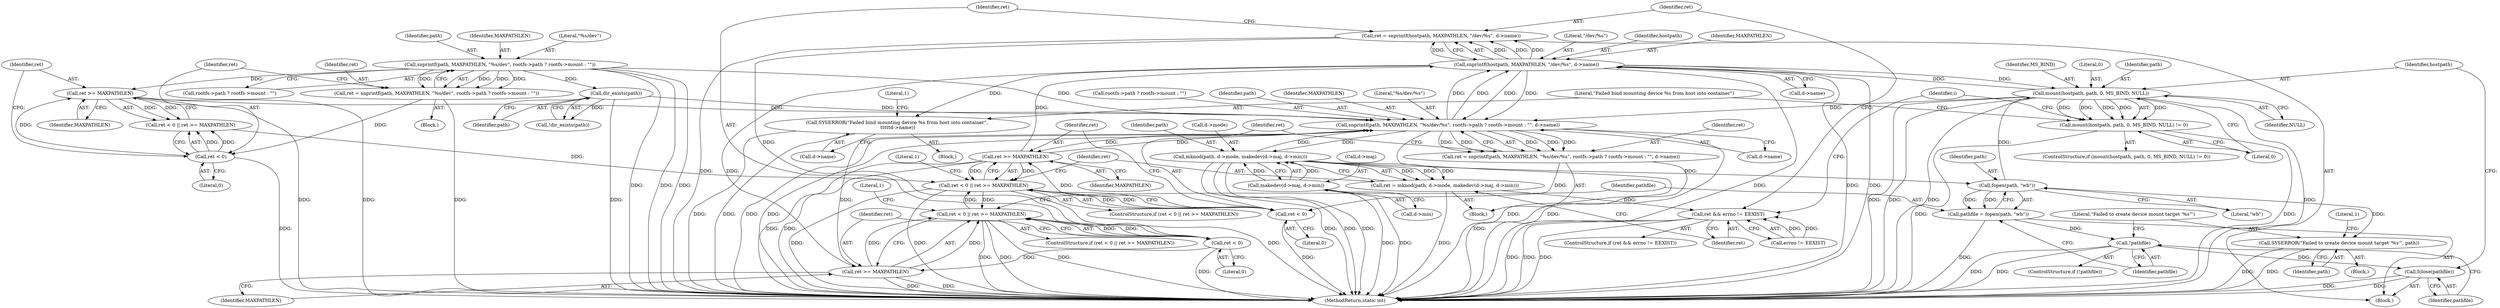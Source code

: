 digraph "1_lxc_592fd47a6245508b79fe6ac819fe6d3b2c1289be_1@API" {
"1000228" [label="(Call,ret = snprintf(hostpath, MAXPATHLEN, \"/dev/%s\", d->name))"];
"1000230" [label="(Call,snprintf(hostpath, MAXPATHLEN, \"/dev/%s\", d->name))"];
"1000267" [label="(Call,mount(hostpath, path, 0, MS_BIND, NULL))"];
"1000250" [label="(Call,fopen(path, \"wb\"))"];
"1000207" [label="(Call,mknod(path, d->mode, makedev(d->maj, d->min)))"];
"1000179" [label="(Call,snprintf(path, MAXPATHLEN, \"%s/dev/%s\", rootfs->path ? rootfs->mount : \"\", d->name))"];
"1000140" [label="(Call,dir_exists(path))"];
"1000112" [label="(Call,snprintf(path, MAXPATHLEN, \"%s/dev\", rootfs->path ? rootfs->mount : \"\"))"];
"1000199" [label="(Call,ret >= MAXPATHLEN)"];
"1000196" [label="(Call,ret < 0)"];
"1000177" [label="(Call,ret = snprintf(path, MAXPATHLEN, \"%s/dev/%s\", rootfs->path ? rootfs->mount : \"\", d->name))"];
"1000242" [label="(Call,ret >= MAXPATHLEN)"];
"1000239" [label="(Call,ret < 0)"];
"1000228" [label="(Call,ret = snprintf(hostpath, MAXPATHLEN, \"/dev/%s\", d->name))"];
"1000129" [label="(Call,ret >= MAXPATHLEN)"];
"1000126" [label="(Call,ret < 0)"];
"1000110" [label="(Call,ret = snprintf(path, MAXPATHLEN, \"%s/dev\", rootfs->path ? rootfs->mount : \"\"))"];
"1000212" [label="(Call,makedev(d->maj, d->min))"];
"1000238" [label="(Call,ret < 0 || ret >= MAXPATHLEN)"];
"1000195" [label="(Call,ret < 0 || ret >= MAXPATHLEN)"];
"1000266" [label="(Call,mount(hostpath, path, 0, MS_BIND, NULL) != 0)"];
"1000275" [label="(Call,SYSERROR(\"Failed bind mounting device %s from host into container\",\n \t\t\t\t\td->name))"];
"1000205" [label="(Call,ret = mknod(path, d->mode, makedev(d->maj, d->min)))"];
"1000220" [label="(Call,ret && errno != EEXIST)"];
"1000248" [label="(Call,pathfile = fopen(path, \"wb\"))"];
"1000254" [label="(Call,!pathfile)"];
"1000263" [label="(Call,fclose(pathfile))"];
"1000257" [label="(Call,SYSERROR(\"Failed to create device mount target '%s'\", path))"];
"1000232" [label="(Identifier,MAXPATHLEN)"];
"1000230" [label="(Call,snprintf(hostpath, MAXPATHLEN, \"/dev/%s\", d->name))"];
"1000181" [label="(Identifier,MAXPATHLEN)"];
"1000177" [label="(Call,ret = snprintf(path, MAXPATHLEN, \"%s/dev/%s\", rootfs->path ? rootfs->mount : \"\", d->name))"];
"1000139" [label="(Call,!dir_exists(path))"];
"1000115" [label="(Literal,\"%s/dev\")"];
"1000126" [label="(Call,ret < 0)"];
"1000272" [label="(Identifier,NULL)"];
"1000127" [label="(Identifier,ret)"];
"1000113" [label="(Identifier,path)"];
"1000201" [label="(Identifier,MAXPATHLEN)"];
"1000268" [label="(Identifier,hostpath)"];
"1000206" [label="(Identifier,ret)"];
"1000264" [label="(Identifier,pathfile)"];
"1000234" [label="(Call,d->name)"];
"1000209" [label="(Call,d->mode)"];
"1000182" [label="(Literal,\"%s/dev/%s\")"];
"1000262" [label="(Literal,1)"];
"1000131" [label="(Identifier,MAXPATHLEN)"];
"1000259" [label="(Identifier,path)"];
"1000241" [label="(Literal,0)"];
"1000253" [label="(ControlStructure,if (!pathfile))"];
"1000248" [label="(Call,pathfile = fopen(path, \"wb\"))"];
"1000221" [label="(Identifier,ret)"];
"1000277" [label="(Call,d->name)"];
"1000219" [label="(ControlStructure,if (ret && errno != EEXIST))"];
"1000199" [label="(Call,ret >= MAXPATHLEN)"];
"1000125" [label="(Call,ret < 0 || ret >= MAXPATHLEN)"];
"1000239" [label="(Call,ret < 0)"];
"1000183" [label="(Call,rootfs->path ? rootfs->mount : \"\")"];
"1000204" [label="(Literal,1)"];
"1000238" [label="(Call,ret < 0 || ret >= MAXPATHLEN)"];
"1000178" [label="(Identifier,ret)"];
"1000110" [label="(Call,ret = snprintf(path, MAXPATHLEN, \"%s/dev\", rootfs->path ? rootfs->mount : \"\"))"];
"1000243" [label="(Identifier,ret)"];
"1000196" [label="(Call,ret < 0)"];
"1000233" [label="(Literal,\"/dev/%s\")"];
"1000255" [label="(Identifier,pathfile)"];
"1000269" [label="(Identifier,path)"];
"1000228" [label="(Call,ret = snprintf(hostpath, MAXPATHLEN, \"/dev/%s\", d->name))"];
"1000225" [label="(Block,)"];
"1000265" [label="(ControlStructure,if (mount(hostpath, path, 0, MS_BIND, NULL) != 0))"];
"1000251" [label="(Identifier,path)"];
"1000258" [label="(Literal,\"Failed to create device mount target '%s'\")"];
"1000129" [label="(Call,ret >= MAXPATHLEN)"];
"1000130" [label="(Identifier,ret)"];
"1000240" [label="(Identifier,ret)"];
"1000242" [label="(Call,ret >= MAXPATHLEN)"];
"1000168" [label="(Identifier,i)"];
"1000180" [label="(Identifier,path)"];
"1000208" [label="(Identifier,path)"];
"1000275" [label="(Call,SYSERROR(\"Failed bind mounting device %s from host into container\",\n \t\t\t\t\td->name))"];
"1000252" [label="(Literal,\"wb\")"];
"1000267" [label="(Call,mount(hostpath, path, 0, MS_BIND, NULL))"];
"1000112" [label="(Call,snprintf(path, MAXPATHLEN, \"%s/dev\", rootfs->path ? rootfs->mount : \"\"))"];
"1000263" [label="(Call,fclose(pathfile))"];
"1000213" [label="(Call,d->maj)"];
"1000111" [label="(Identifier,ret)"];
"1000200" [label="(Identifier,ret)"];
"1000212" [label="(Call,makedev(d->maj, d->min))"];
"1000276" [label="(Literal,\"Failed bind mounting device %s from host into container\")"];
"1000273" [label="(Literal,0)"];
"1000220" [label="(Call,ret && errno != EEXIST)"];
"1000195" [label="(Call,ret < 0 || ret >= MAXPATHLEN)"];
"1000205" [label="(Call,ret = mknod(path, d->mode, makedev(d->maj, d->min)))"];
"1000247" [label="(Literal,1)"];
"1000140" [label="(Call,dir_exists(path))"];
"1000179" [label="(Call,snprintf(path, MAXPATHLEN, \"%s/dev/%s\", rootfs->path ? rootfs->mount : \"\", d->name))"];
"1000271" [label="(Identifier,MS_BIND)"];
"1000169" [label="(Block,)"];
"1000222" [label="(Call,errno != EEXIST)"];
"1000194" [label="(ControlStructure,if (ret < 0 || ret >= MAXPATHLEN))"];
"1000207" [label="(Call,mknod(path, d->mode, makedev(d->maj, d->min)))"];
"1000216" [label="(Call,d->min)"];
"1000128" [label="(Literal,0)"];
"1000103" [label="(Block,)"];
"1000250" [label="(Call,fopen(path, \"wb\"))"];
"1000116" [label="(Call,rootfs->path ? rootfs->mount : \"\")"];
"1000114" [label="(Identifier,MAXPATHLEN)"];
"1000256" [label="(Block,)"];
"1000237" [label="(ControlStructure,if (ret < 0 || ret >= MAXPATHLEN))"];
"1000270" [label="(Literal,0)"];
"1000198" [label="(Literal,0)"];
"1000141" [label="(Identifier,path)"];
"1000244" [label="(Identifier,MAXPATHLEN)"];
"1000257" [label="(Call,SYSERROR(\"Failed to create device mount target '%s'\", path))"];
"1000197" [label="(Identifier,ret)"];
"1000231" [label="(Identifier,hostpath)"];
"1000266" [label="(Call,mount(hostpath, path, 0, MS_BIND, NULL) != 0)"];
"1000229" [label="(Identifier,ret)"];
"1000249" [label="(Identifier,pathfile)"];
"1000289" [label="(MethodReturn,static int)"];
"1000254" [label="(Call,!pathfile)"];
"1000274" [label="(Block,)"];
"1000191" [label="(Call,d->name)"];
"1000282" [label="(Literal,1)"];
"1000228" -> "1000225"  [label="AST: "];
"1000228" -> "1000230"  [label="CFG: "];
"1000229" -> "1000228"  [label="AST: "];
"1000230" -> "1000228"  [label="AST: "];
"1000240" -> "1000228"  [label="CFG: "];
"1000228" -> "1000289"  [label="DDG: "];
"1000230" -> "1000228"  [label="DDG: "];
"1000230" -> "1000228"  [label="DDG: "];
"1000230" -> "1000228"  [label="DDG: "];
"1000230" -> "1000228"  [label="DDG: "];
"1000228" -> "1000239"  [label="DDG: "];
"1000230" -> "1000234"  [label="CFG: "];
"1000231" -> "1000230"  [label="AST: "];
"1000232" -> "1000230"  [label="AST: "];
"1000233" -> "1000230"  [label="AST: "];
"1000234" -> "1000230"  [label="AST: "];
"1000230" -> "1000289"  [label="DDG: "];
"1000230" -> "1000289"  [label="DDG: "];
"1000230" -> "1000289"  [label="DDG: "];
"1000230" -> "1000179"  [label="DDG: "];
"1000230" -> "1000179"  [label="DDG: "];
"1000267" -> "1000230"  [label="DDG: "];
"1000199" -> "1000230"  [label="DDG: "];
"1000179" -> "1000230"  [label="DDG: "];
"1000179" -> "1000230"  [label="DDG: "];
"1000230" -> "1000242"  [label="DDG: "];
"1000230" -> "1000267"  [label="DDG: "];
"1000230" -> "1000275"  [label="DDG: "];
"1000267" -> "1000266"  [label="AST: "];
"1000267" -> "1000272"  [label="CFG: "];
"1000268" -> "1000267"  [label="AST: "];
"1000269" -> "1000267"  [label="AST: "];
"1000270" -> "1000267"  [label="AST: "];
"1000271" -> "1000267"  [label="AST: "];
"1000272" -> "1000267"  [label="AST: "];
"1000273" -> "1000267"  [label="CFG: "];
"1000267" -> "1000289"  [label="DDG: "];
"1000267" -> "1000289"  [label="DDG: "];
"1000267" -> "1000289"  [label="DDG: "];
"1000267" -> "1000289"  [label="DDG: "];
"1000267" -> "1000179"  [label="DDG: "];
"1000267" -> "1000266"  [label="DDG: "];
"1000267" -> "1000266"  [label="DDG: "];
"1000267" -> "1000266"  [label="DDG: "];
"1000267" -> "1000266"  [label="DDG: "];
"1000267" -> "1000266"  [label="DDG: "];
"1000250" -> "1000267"  [label="DDG: "];
"1000250" -> "1000248"  [label="AST: "];
"1000250" -> "1000252"  [label="CFG: "];
"1000251" -> "1000250"  [label="AST: "];
"1000252" -> "1000250"  [label="AST: "];
"1000248" -> "1000250"  [label="CFG: "];
"1000250" -> "1000248"  [label="DDG: "];
"1000250" -> "1000248"  [label="DDG: "];
"1000207" -> "1000250"  [label="DDG: "];
"1000250" -> "1000257"  [label="DDG: "];
"1000207" -> "1000205"  [label="AST: "];
"1000207" -> "1000212"  [label="CFG: "];
"1000208" -> "1000207"  [label="AST: "];
"1000209" -> "1000207"  [label="AST: "];
"1000212" -> "1000207"  [label="AST: "];
"1000205" -> "1000207"  [label="CFG: "];
"1000207" -> "1000289"  [label="DDG: "];
"1000207" -> "1000289"  [label="DDG: "];
"1000207" -> "1000289"  [label="DDG: "];
"1000207" -> "1000179"  [label="DDG: "];
"1000207" -> "1000205"  [label="DDG: "];
"1000207" -> "1000205"  [label="DDG: "];
"1000207" -> "1000205"  [label="DDG: "];
"1000179" -> "1000207"  [label="DDG: "];
"1000212" -> "1000207"  [label="DDG: "];
"1000212" -> "1000207"  [label="DDG: "];
"1000179" -> "1000177"  [label="AST: "];
"1000179" -> "1000191"  [label="CFG: "];
"1000180" -> "1000179"  [label="AST: "];
"1000181" -> "1000179"  [label="AST: "];
"1000182" -> "1000179"  [label="AST: "];
"1000183" -> "1000179"  [label="AST: "];
"1000191" -> "1000179"  [label="AST: "];
"1000177" -> "1000179"  [label="CFG: "];
"1000179" -> "1000289"  [label="DDG: "];
"1000179" -> "1000289"  [label="DDG: "];
"1000179" -> "1000289"  [label="DDG: "];
"1000179" -> "1000289"  [label="DDG: "];
"1000179" -> "1000177"  [label="DDG: "];
"1000179" -> "1000177"  [label="DDG: "];
"1000179" -> "1000177"  [label="DDG: "];
"1000179" -> "1000177"  [label="DDG: "];
"1000179" -> "1000177"  [label="DDG: "];
"1000140" -> "1000179"  [label="DDG: "];
"1000199" -> "1000179"  [label="DDG: "];
"1000112" -> "1000179"  [label="DDG: "];
"1000242" -> "1000179"  [label="DDG: "];
"1000129" -> "1000179"  [label="DDG: "];
"1000179" -> "1000199"  [label="DDG: "];
"1000140" -> "1000139"  [label="AST: "];
"1000140" -> "1000141"  [label="CFG: "];
"1000141" -> "1000140"  [label="AST: "];
"1000139" -> "1000140"  [label="CFG: "];
"1000140" -> "1000289"  [label="DDG: "];
"1000140" -> "1000139"  [label="DDG: "];
"1000112" -> "1000140"  [label="DDG: "];
"1000112" -> "1000110"  [label="AST: "];
"1000112" -> "1000116"  [label="CFG: "];
"1000113" -> "1000112"  [label="AST: "];
"1000114" -> "1000112"  [label="AST: "];
"1000115" -> "1000112"  [label="AST: "];
"1000116" -> "1000112"  [label="AST: "];
"1000110" -> "1000112"  [label="CFG: "];
"1000112" -> "1000289"  [label="DDG: "];
"1000112" -> "1000289"  [label="DDG: "];
"1000112" -> "1000289"  [label="DDG: "];
"1000112" -> "1000110"  [label="DDG: "];
"1000112" -> "1000110"  [label="DDG: "];
"1000112" -> "1000110"  [label="DDG: "];
"1000112" -> "1000110"  [label="DDG: "];
"1000112" -> "1000129"  [label="DDG: "];
"1000199" -> "1000195"  [label="AST: "];
"1000199" -> "1000201"  [label="CFG: "];
"1000200" -> "1000199"  [label="AST: "];
"1000201" -> "1000199"  [label="AST: "];
"1000195" -> "1000199"  [label="CFG: "];
"1000199" -> "1000289"  [label="DDG: "];
"1000199" -> "1000289"  [label="DDG: "];
"1000199" -> "1000195"  [label="DDG: "];
"1000199" -> "1000195"  [label="DDG: "];
"1000196" -> "1000199"  [label="DDG: "];
"1000196" -> "1000195"  [label="AST: "];
"1000196" -> "1000198"  [label="CFG: "];
"1000197" -> "1000196"  [label="AST: "];
"1000198" -> "1000196"  [label="AST: "];
"1000200" -> "1000196"  [label="CFG: "];
"1000195" -> "1000196"  [label="CFG: "];
"1000196" -> "1000289"  [label="DDG: "];
"1000196" -> "1000195"  [label="DDG: "];
"1000196" -> "1000195"  [label="DDG: "];
"1000177" -> "1000196"  [label="DDG: "];
"1000177" -> "1000169"  [label="AST: "];
"1000178" -> "1000177"  [label="AST: "];
"1000197" -> "1000177"  [label="CFG: "];
"1000177" -> "1000289"  [label="DDG: "];
"1000242" -> "1000238"  [label="AST: "];
"1000242" -> "1000244"  [label="CFG: "];
"1000243" -> "1000242"  [label="AST: "];
"1000244" -> "1000242"  [label="AST: "];
"1000238" -> "1000242"  [label="CFG: "];
"1000242" -> "1000289"  [label="DDG: "];
"1000242" -> "1000289"  [label="DDG: "];
"1000242" -> "1000238"  [label="DDG: "];
"1000242" -> "1000238"  [label="DDG: "];
"1000239" -> "1000242"  [label="DDG: "];
"1000239" -> "1000238"  [label="AST: "];
"1000239" -> "1000241"  [label="CFG: "];
"1000240" -> "1000239"  [label="AST: "];
"1000241" -> "1000239"  [label="AST: "];
"1000243" -> "1000239"  [label="CFG: "];
"1000238" -> "1000239"  [label="CFG: "];
"1000239" -> "1000289"  [label="DDG: "];
"1000239" -> "1000238"  [label="DDG: "];
"1000239" -> "1000238"  [label="DDG: "];
"1000129" -> "1000125"  [label="AST: "];
"1000129" -> "1000131"  [label="CFG: "];
"1000130" -> "1000129"  [label="AST: "];
"1000131" -> "1000129"  [label="AST: "];
"1000125" -> "1000129"  [label="CFG: "];
"1000129" -> "1000289"  [label="DDG: "];
"1000129" -> "1000289"  [label="DDG: "];
"1000129" -> "1000125"  [label="DDG: "];
"1000129" -> "1000125"  [label="DDG: "];
"1000126" -> "1000129"  [label="DDG: "];
"1000126" -> "1000125"  [label="AST: "];
"1000126" -> "1000128"  [label="CFG: "];
"1000127" -> "1000126"  [label="AST: "];
"1000128" -> "1000126"  [label="AST: "];
"1000130" -> "1000126"  [label="CFG: "];
"1000125" -> "1000126"  [label="CFG: "];
"1000126" -> "1000289"  [label="DDG: "];
"1000126" -> "1000125"  [label="DDG: "];
"1000126" -> "1000125"  [label="DDG: "];
"1000110" -> "1000126"  [label="DDG: "];
"1000110" -> "1000103"  [label="AST: "];
"1000111" -> "1000110"  [label="AST: "];
"1000127" -> "1000110"  [label="CFG: "];
"1000110" -> "1000289"  [label="DDG: "];
"1000212" -> "1000216"  [label="CFG: "];
"1000213" -> "1000212"  [label="AST: "];
"1000216" -> "1000212"  [label="AST: "];
"1000212" -> "1000289"  [label="DDG: "];
"1000212" -> "1000289"  [label="DDG: "];
"1000238" -> "1000237"  [label="AST: "];
"1000247" -> "1000238"  [label="CFG: "];
"1000249" -> "1000238"  [label="CFG: "];
"1000238" -> "1000289"  [label="DDG: "];
"1000238" -> "1000289"  [label="DDG: "];
"1000238" -> "1000289"  [label="DDG: "];
"1000238" -> "1000195"  [label="DDG: "];
"1000195" -> "1000238"  [label="DDG: "];
"1000195" -> "1000194"  [label="AST: "];
"1000204" -> "1000195"  [label="CFG: "];
"1000206" -> "1000195"  [label="CFG: "];
"1000195" -> "1000289"  [label="DDG: "];
"1000195" -> "1000289"  [label="DDG: "];
"1000195" -> "1000289"  [label="DDG: "];
"1000125" -> "1000195"  [label="DDG: "];
"1000266" -> "1000265"  [label="AST: "];
"1000266" -> "1000273"  [label="CFG: "];
"1000273" -> "1000266"  [label="AST: "];
"1000276" -> "1000266"  [label="CFG: "];
"1000168" -> "1000266"  [label="CFG: "];
"1000266" -> "1000289"  [label="DDG: "];
"1000266" -> "1000289"  [label="DDG: "];
"1000275" -> "1000274"  [label="AST: "];
"1000275" -> "1000277"  [label="CFG: "];
"1000276" -> "1000275"  [label="AST: "];
"1000277" -> "1000275"  [label="AST: "];
"1000282" -> "1000275"  [label="CFG: "];
"1000275" -> "1000289"  [label="DDG: "];
"1000275" -> "1000289"  [label="DDG: "];
"1000205" -> "1000169"  [label="AST: "];
"1000206" -> "1000205"  [label="AST: "];
"1000221" -> "1000205"  [label="CFG: "];
"1000205" -> "1000289"  [label="DDG: "];
"1000205" -> "1000220"  [label="DDG: "];
"1000220" -> "1000219"  [label="AST: "];
"1000220" -> "1000221"  [label="CFG: "];
"1000220" -> "1000222"  [label="CFG: "];
"1000221" -> "1000220"  [label="AST: "];
"1000222" -> "1000220"  [label="AST: "];
"1000229" -> "1000220"  [label="CFG: "];
"1000168" -> "1000220"  [label="CFG: "];
"1000220" -> "1000289"  [label="DDG: "];
"1000220" -> "1000289"  [label="DDG: "];
"1000220" -> "1000289"  [label="DDG: "];
"1000222" -> "1000220"  [label="DDG: "];
"1000222" -> "1000220"  [label="DDG: "];
"1000248" -> "1000225"  [label="AST: "];
"1000249" -> "1000248"  [label="AST: "];
"1000255" -> "1000248"  [label="CFG: "];
"1000248" -> "1000289"  [label="DDG: "];
"1000248" -> "1000254"  [label="DDG: "];
"1000254" -> "1000253"  [label="AST: "];
"1000254" -> "1000255"  [label="CFG: "];
"1000255" -> "1000254"  [label="AST: "];
"1000258" -> "1000254"  [label="CFG: "];
"1000264" -> "1000254"  [label="CFG: "];
"1000254" -> "1000289"  [label="DDG: "];
"1000254" -> "1000289"  [label="DDG: "];
"1000254" -> "1000263"  [label="DDG: "];
"1000263" -> "1000225"  [label="AST: "];
"1000263" -> "1000264"  [label="CFG: "];
"1000264" -> "1000263"  [label="AST: "];
"1000268" -> "1000263"  [label="CFG: "];
"1000263" -> "1000289"  [label="DDG: "];
"1000263" -> "1000289"  [label="DDG: "];
"1000257" -> "1000256"  [label="AST: "];
"1000257" -> "1000259"  [label="CFG: "];
"1000258" -> "1000257"  [label="AST: "];
"1000259" -> "1000257"  [label="AST: "];
"1000262" -> "1000257"  [label="CFG: "];
"1000257" -> "1000289"  [label="DDG: "];
"1000257" -> "1000289"  [label="DDG: "];
}
